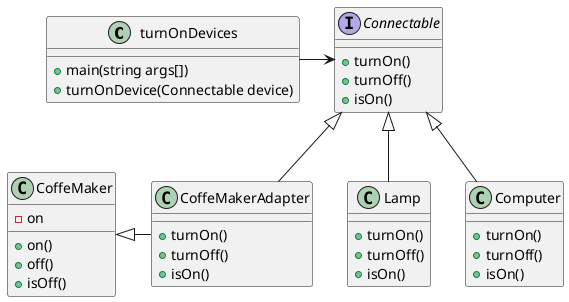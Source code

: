 @startuml turn_on_devices

class turnOnDevices {
    + main(string args[])
    + turnOnDevice(Connectable device)
}

interface Connectable {
    + turnOn()
    + turnOff()
    + isOn()
}

class Lamp {
    + turnOn()
    + turnOff()
    + isOn()
}

class Computer {
    + turnOn()
    + turnOff()
    + isOn()
}

class CoffeMaker{

    - on
    + on()
    + off()
    + isOff()
    
}

class CoffeMakerAdapter{

    + turnOn()
    + turnOff()
    + isOn()
    
}

turnOnDevices -r-> Connectable
Lamp -u-|> Connectable
Computer -u-|> Connectable
CoffeMakerAdapter -u-|> Connectable
CoffeMakerAdapter -l-|> CoffeMaker

@enduml